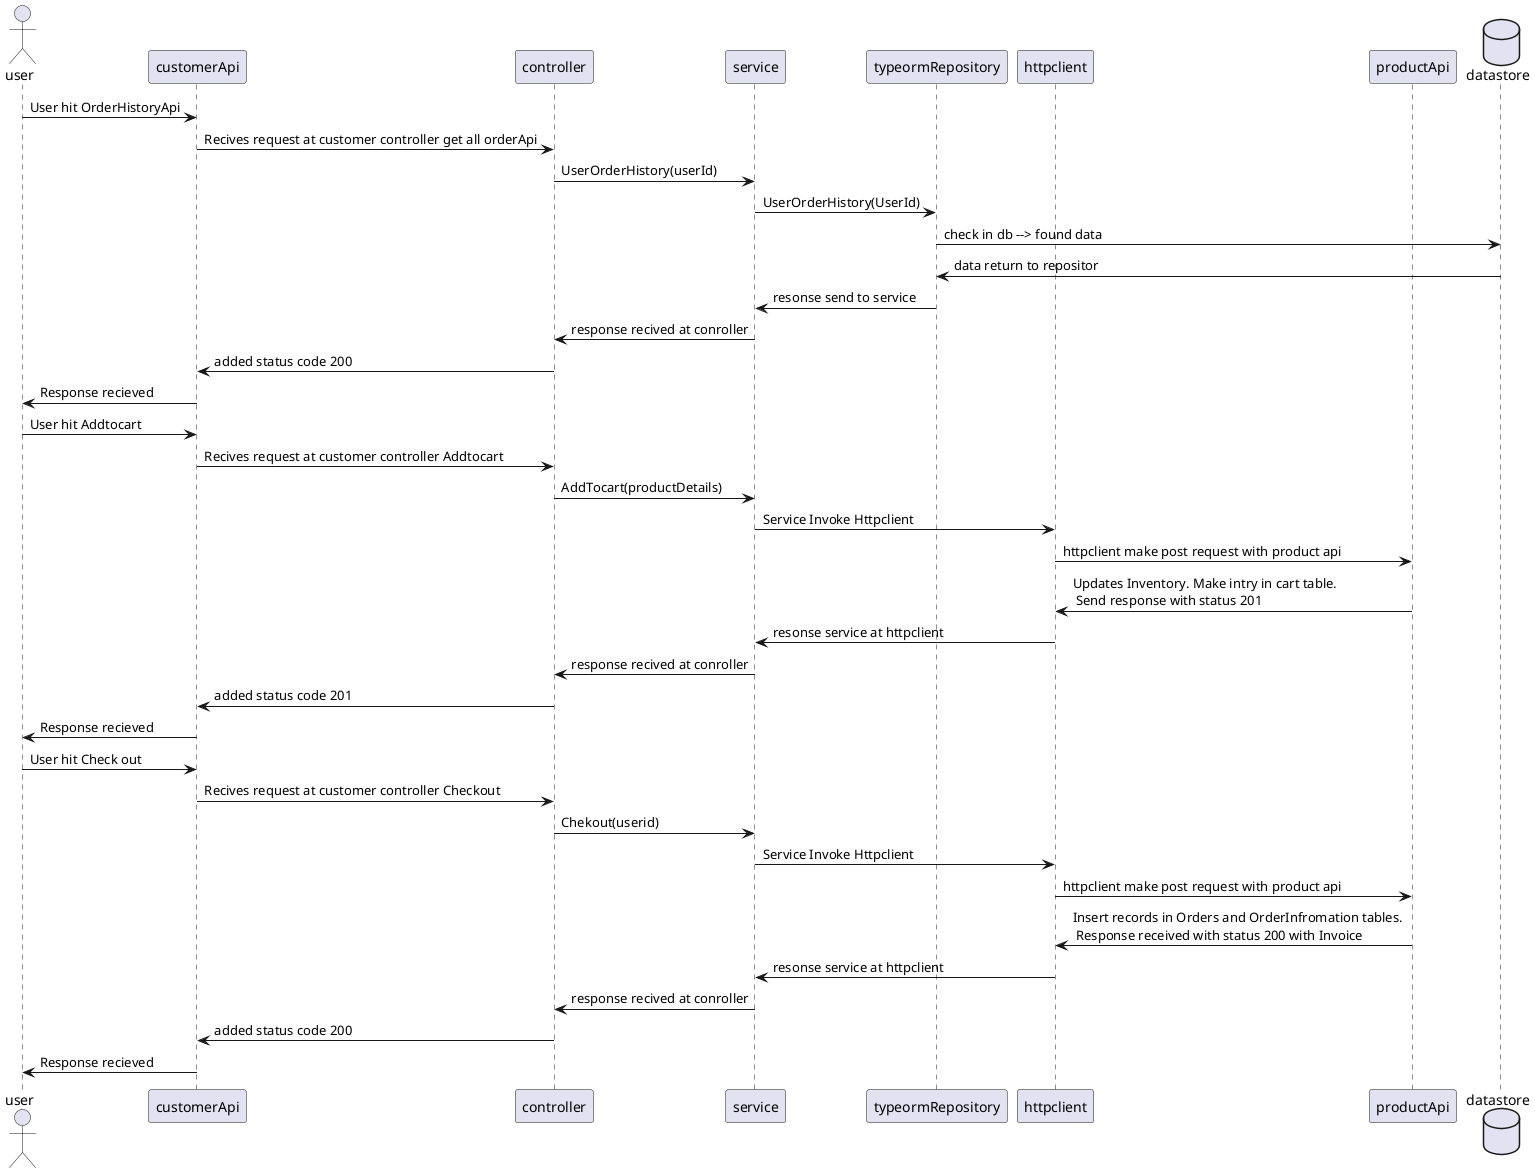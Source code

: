 @startuml

actor user
participant customerApi
participant controller
participant service
participant typeormRepository
participant httpclient
participant productApi
database datastore

user -> customerApi: User hit OrderHistoryApi
customerApi -> controller : Recives request at customer controller get all orderApi
controller -> service :  UserOrderHistory(userId)
service -> typeormRepository : UserOrderHistory(UserId)
typeormRepository -> datastore : check in db --> found data
datastore -> typeormRepository : data return to repositor
typeormRepository -> service : resonse send to service
service -> controller : response recived at conroller
controller -> customerApi : added status code 200
customerApi -> user : Response recieved

user -> customerApi: User hit Addtocart
customerApi -> controller : Recives request at customer controller Addtocart
controller -> service :  AddTocart(productDetails)
service -> httpclient :  Service Invoke Httpclient
httpclient -> productApi : httpclient make post request with product api
productApi -> httpclient:  Updates Inventory. Make intry in cart table. \n Send response with status 201
httpclient -> service: resonse service at httpclient
service -> controller : response recived at conroller
controller -> customerApi : added status code 201
customerApi -> user : Response recieved 



user -> customerApi: User hit Check out
customerApi -> controller : Recives request at customer controller Checkout
controller -> service :  Chekout(userid)
service -> httpclient :  Service Invoke Httpclient
httpclient -> productApi : httpclient make post request with product api
productApi -> httpclient:  Insert records in Orders and OrderInfromation tables. \n Response received with status 200 with Invoice
httpclient -> service: resonse service at httpclient
service -> controller : response recived at conroller
controller -> customerApi : added status code 200
customerApi -> user : Response recieved 


@enduml